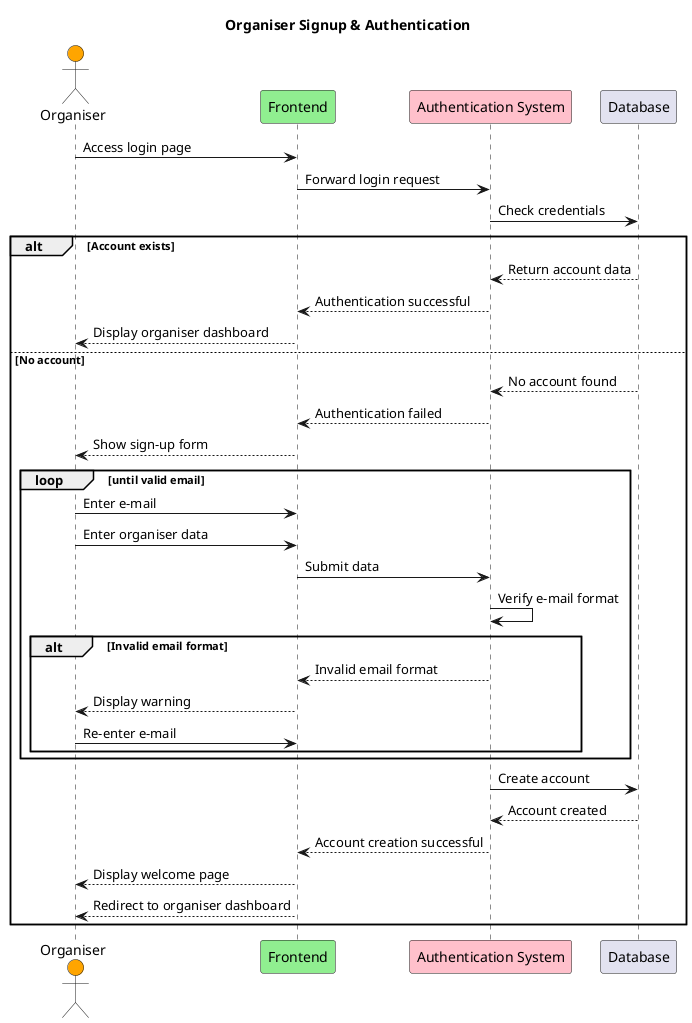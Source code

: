 @startuml
title Organiser Signup & Authentication

actor "Organiser" as User #orange
participant "Frontend" as Frontend #lightgreen
participant "Authentication System" as Auth #pink
participant "Database" as DB

User -> Frontend: Access login page
Frontend -> Auth: Forward login request
Auth -> DB: Check credentials

alt Account exists
    DB --> Auth: Return account data
    Auth --> Frontend: Authentication successful
    Frontend --> User: Display organiser dashboard
    
else No account
    DB --> Auth: No account found
    Auth --> Frontend: Authentication failed
    Frontend --> User: Show sign-up form
    
    loop until valid email
        User -> Frontend: Enter e-mail
        User -> Frontend: Enter organiser data
        Frontend -> Auth: Submit data
        Auth -> Auth: Verify e-mail format
        alt Invalid email format
            Auth --> Frontend: Invalid email format
            Frontend --> User: Display warning
            User -> Frontend: Re-enter e-mail
        end
    end
    
    Auth -> DB: Create account
    DB --> Auth: Account created
    Auth --> Frontend: Account creation successful
    Frontend --> User: Display welcome page
    Frontend --> User: Redirect to organiser dashboard
end

@enduml